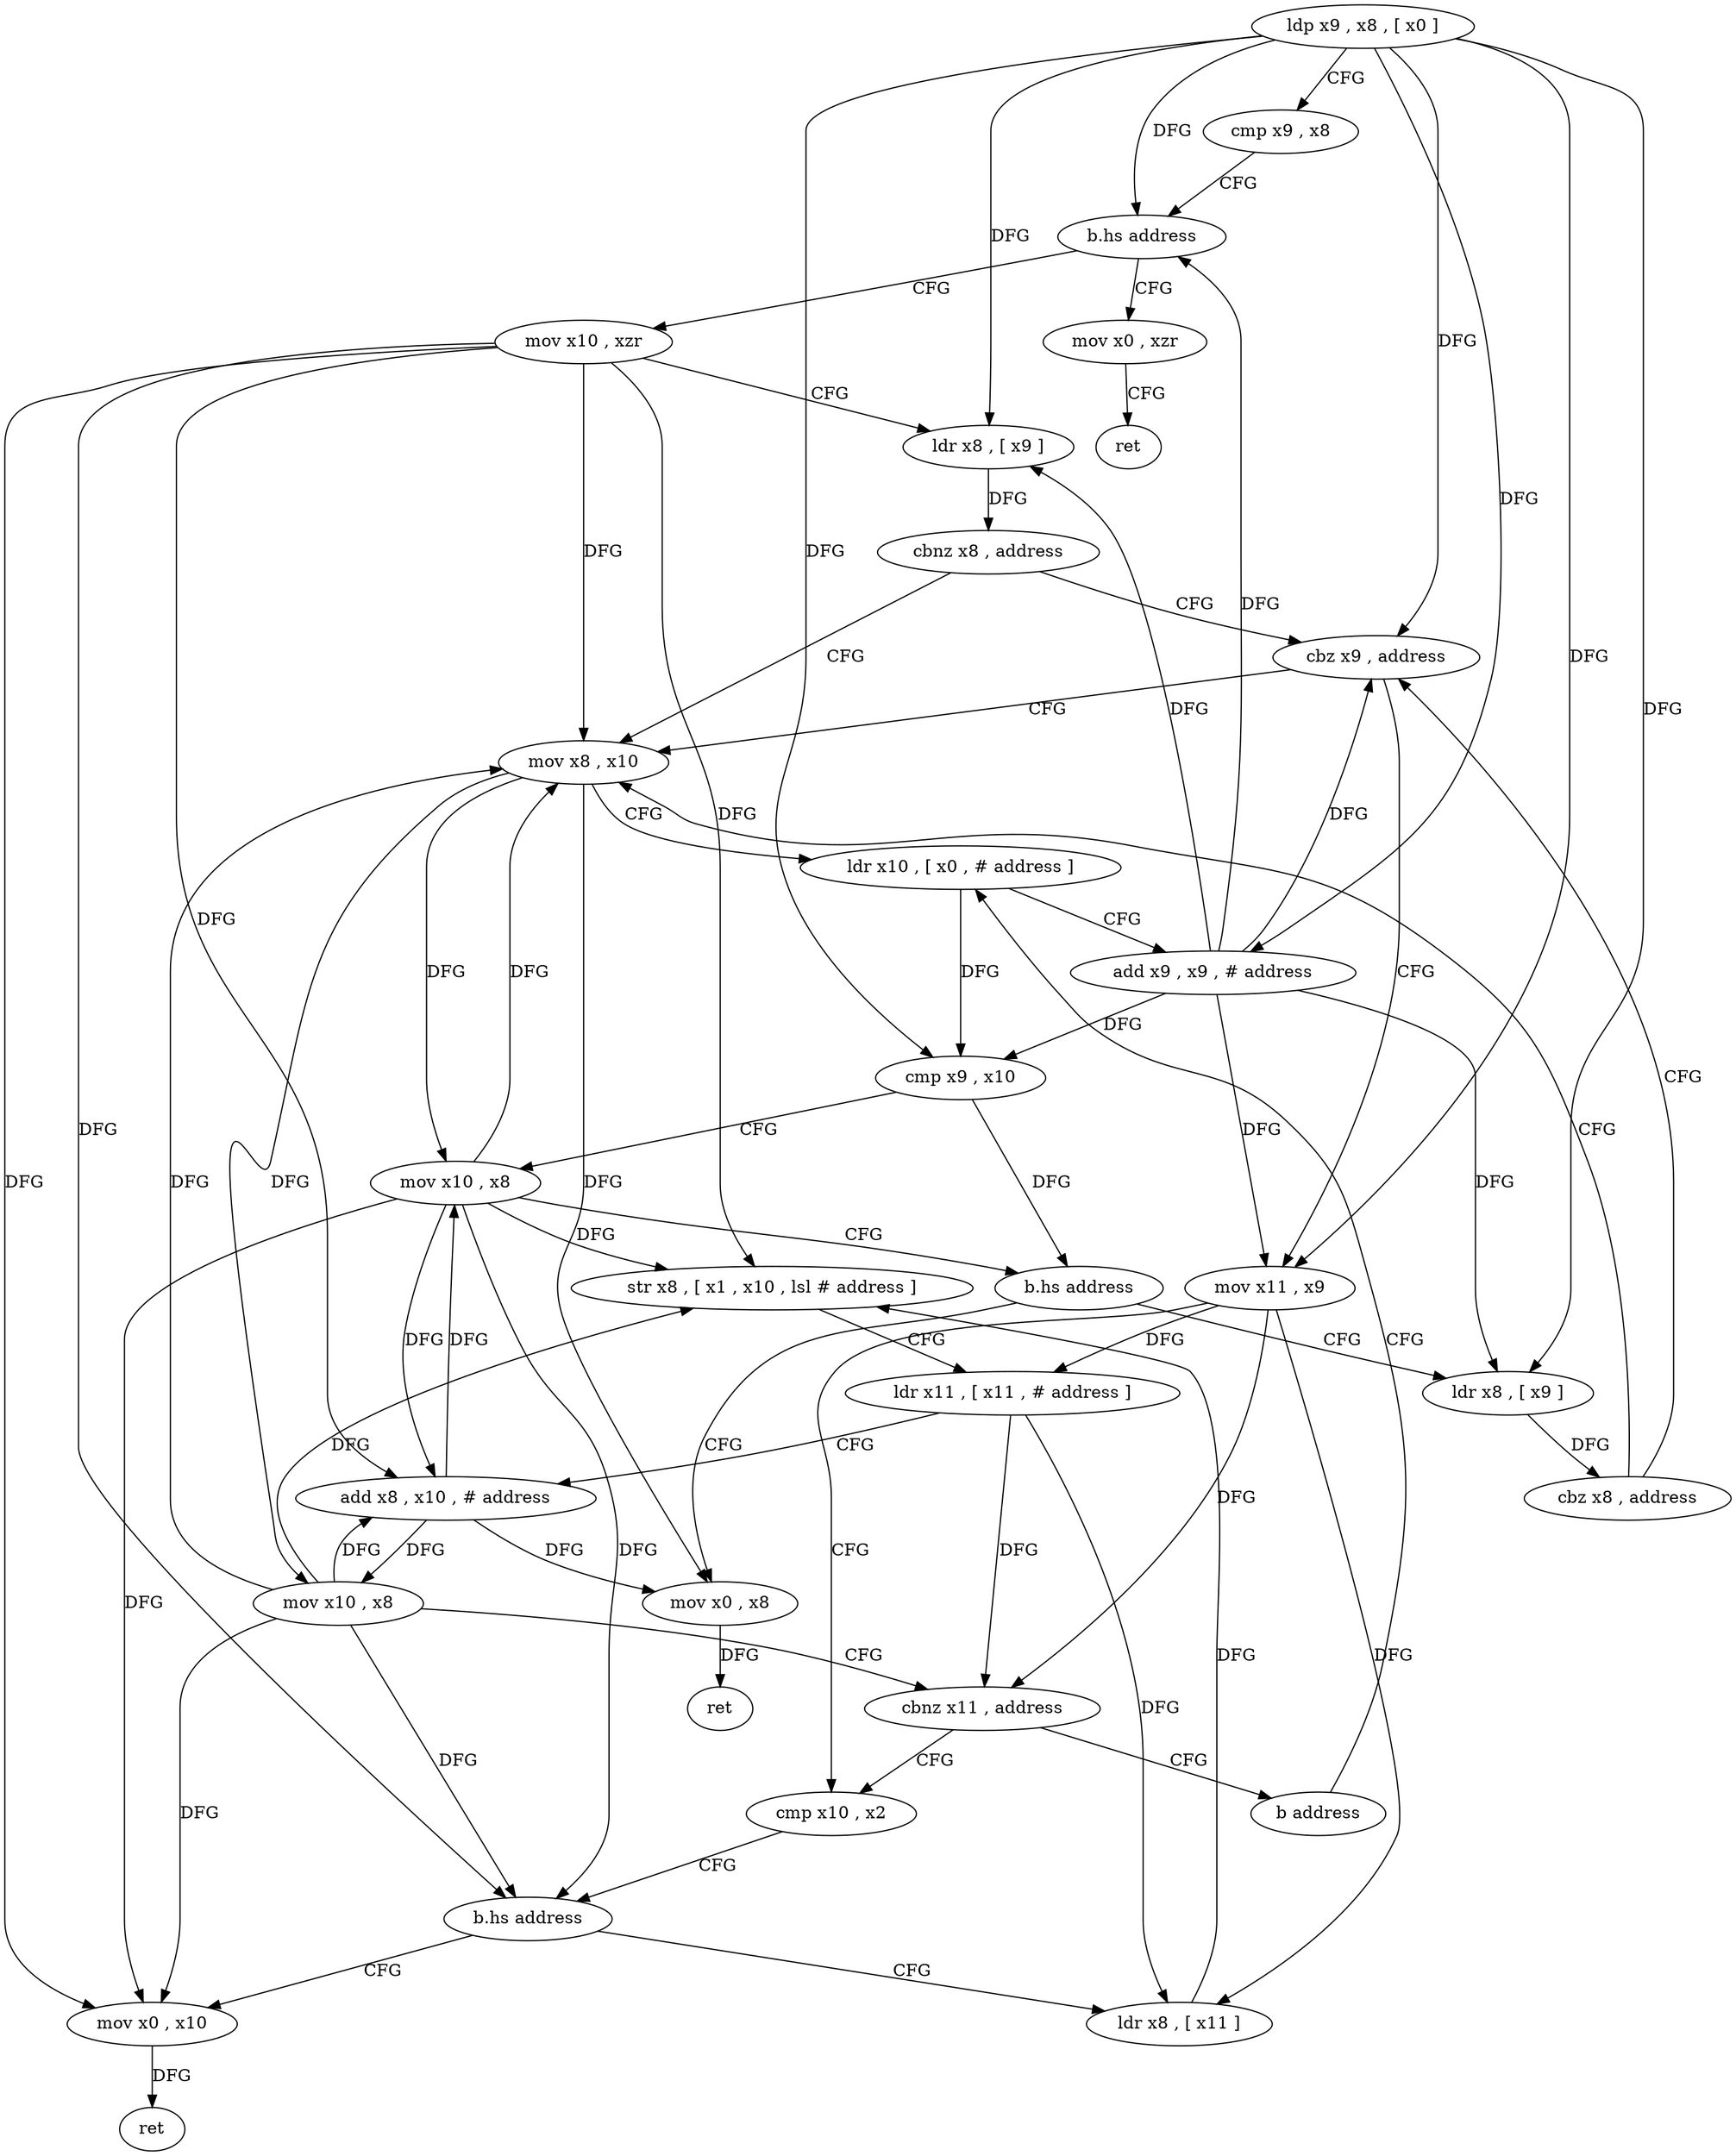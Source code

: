 digraph "func" {
"4220128" [label = "ldp x9 , x8 , [ x0 ]" ]
"4220132" [label = "cmp x9 , x8" ]
"4220136" [label = "b.hs address" ]
"4220228" [label = "mov x0 , xzr" ]
"4220140" [label = "mov x10 , xzr" ]
"4220232" [label = "ret" ]
"4220144" [label = "ldr x8 , [ x9 ]" ]
"4220148" [label = "cbnz x8 , address" ]
"4220184" [label = "cbz x9 , address" ]
"4220152" [label = "mov x8 , x10" ]
"4220188" [label = "mov x11 , x9" ]
"4220156" [label = "ldr x10 , [ x0 , # address ]" ]
"4220192" [label = "cmp x10 , x2" ]
"4220244" [label = "mov x0 , x8" ]
"4220248" [label = "ret" ]
"4220176" [label = "ldr x8 , [ x9 ]" ]
"4220180" [label = "cbz x8 , address" ]
"4220236" [label = "mov x0 , x10" ]
"4220240" [label = "ret" ]
"4220200" [label = "ldr x8 , [ x11 ]" ]
"4220204" [label = "str x8 , [ x1 , x10 , lsl # address ]" ]
"4220208" [label = "ldr x11 , [ x11 , # address ]" ]
"4220212" [label = "add x8 , x10 , # address" ]
"4220216" [label = "mov x10 , x8" ]
"4220220" [label = "cbnz x11 , address" ]
"4220224" [label = "b address" ]
"4220196" [label = "b.hs address" ]
"4220160" [label = "add x9 , x9 , # address" ]
"4220164" [label = "cmp x9 , x10" ]
"4220168" [label = "mov x10 , x8" ]
"4220172" [label = "b.hs address" ]
"4220128" -> "4220132" [ label = "CFG" ]
"4220128" -> "4220136" [ label = "DFG" ]
"4220128" -> "4220144" [ label = "DFG" ]
"4220128" -> "4220184" [ label = "DFG" ]
"4220128" -> "4220188" [ label = "DFG" ]
"4220128" -> "4220160" [ label = "DFG" ]
"4220128" -> "4220164" [ label = "DFG" ]
"4220128" -> "4220176" [ label = "DFG" ]
"4220132" -> "4220136" [ label = "CFG" ]
"4220136" -> "4220228" [ label = "CFG" ]
"4220136" -> "4220140" [ label = "CFG" ]
"4220228" -> "4220232" [ label = "CFG" ]
"4220140" -> "4220144" [ label = "CFG" ]
"4220140" -> "4220152" [ label = "DFG" ]
"4220140" -> "4220196" [ label = "DFG" ]
"4220140" -> "4220236" [ label = "DFG" ]
"4220140" -> "4220204" [ label = "DFG" ]
"4220140" -> "4220212" [ label = "DFG" ]
"4220144" -> "4220148" [ label = "DFG" ]
"4220148" -> "4220184" [ label = "CFG" ]
"4220148" -> "4220152" [ label = "CFG" ]
"4220184" -> "4220152" [ label = "CFG" ]
"4220184" -> "4220188" [ label = "CFG" ]
"4220152" -> "4220156" [ label = "CFG" ]
"4220152" -> "4220168" [ label = "DFG" ]
"4220152" -> "4220244" [ label = "DFG" ]
"4220152" -> "4220216" [ label = "DFG" ]
"4220188" -> "4220192" [ label = "CFG" ]
"4220188" -> "4220200" [ label = "DFG" ]
"4220188" -> "4220208" [ label = "DFG" ]
"4220188" -> "4220220" [ label = "DFG" ]
"4220156" -> "4220160" [ label = "CFG" ]
"4220156" -> "4220164" [ label = "DFG" ]
"4220192" -> "4220196" [ label = "CFG" ]
"4220244" -> "4220248" [ label = "DFG" ]
"4220176" -> "4220180" [ label = "DFG" ]
"4220180" -> "4220152" [ label = "CFG" ]
"4220180" -> "4220184" [ label = "CFG" ]
"4220236" -> "4220240" [ label = "DFG" ]
"4220200" -> "4220204" [ label = "DFG" ]
"4220204" -> "4220208" [ label = "CFG" ]
"4220208" -> "4220212" [ label = "CFG" ]
"4220208" -> "4220200" [ label = "DFG" ]
"4220208" -> "4220220" [ label = "DFG" ]
"4220212" -> "4220216" [ label = "DFG" ]
"4220212" -> "4220168" [ label = "DFG" ]
"4220212" -> "4220244" [ label = "DFG" ]
"4220216" -> "4220220" [ label = "CFG" ]
"4220216" -> "4220152" [ label = "DFG" ]
"4220216" -> "4220236" [ label = "DFG" ]
"4220216" -> "4220212" [ label = "DFG" ]
"4220216" -> "4220196" [ label = "DFG" ]
"4220216" -> "4220204" [ label = "DFG" ]
"4220220" -> "4220192" [ label = "CFG" ]
"4220220" -> "4220224" [ label = "CFG" ]
"4220224" -> "4220156" [ label = "CFG" ]
"4220196" -> "4220236" [ label = "CFG" ]
"4220196" -> "4220200" [ label = "CFG" ]
"4220160" -> "4220164" [ label = "DFG" ]
"4220160" -> "4220144" [ label = "DFG" ]
"4220160" -> "4220184" [ label = "DFG" ]
"4220160" -> "4220188" [ label = "DFG" ]
"4220160" -> "4220136" [ label = "DFG" ]
"4220160" -> "4220176" [ label = "DFG" ]
"4220164" -> "4220168" [ label = "CFG" ]
"4220164" -> "4220172" [ label = "DFG" ]
"4220168" -> "4220172" [ label = "CFG" ]
"4220168" -> "4220152" [ label = "DFG" ]
"4220168" -> "4220196" [ label = "DFG" ]
"4220168" -> "4220236" [ label = "DFG" ]
"4220168" -> "4220204" [ label = "DFG" ]
"4220168" -> "4220212" [ label = "DFG" ]
"4220172" -> "4220244" [ label = "CFG" ]
"4220172" -> "4220176" [ label = "CFG" ]
}
